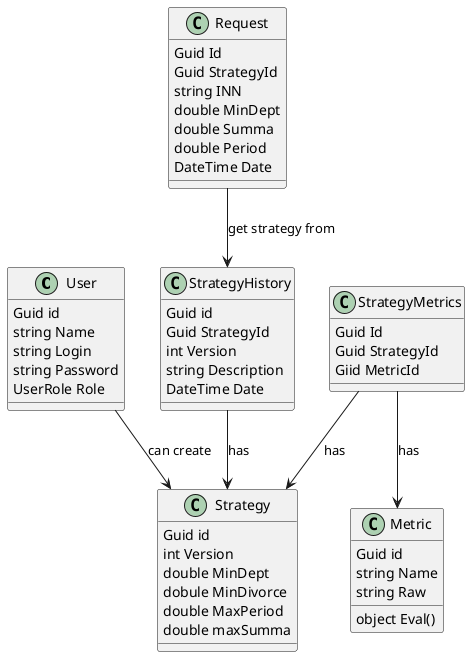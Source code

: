 @startuml DataModel

class User {
    Guid id
    string Name
    string Login
    string Password
    UserRole Role
}

class StrategyHistory {
    Guid id
    Guid StrategyId
    int Version
    string Description
    DateTime Date
}

class Strategy {
    Guid id
    int Version
    /' Мин ставка по кредиту '/
    double MinDept
    /' Мин рейтинг для неодобрения заявки'/
    dobule MinDivorce
    double MaxPeriod
    double maxSumma
}

class StrategyMetrics {
    Guid Id
    Guid StrategyId
    Giid MetricId
}

class Metric {
    Guid id
    string Name
    string Raw

    object Eval()
}


class Request {
    Guid Id
    Guid StrategyId
    string INN
    double MinDept
    double Summa
    double Period
    DateTime Date
}

User --> Strategy : can create
StrategyHistory --> Strategy : has

StrategyMetrics --> Strategy : has
StrategyMetrics --> Metric : has

Request --> StrategyHistory : get strategy from

@enduml